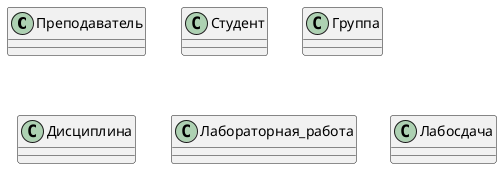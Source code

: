 @startuml test
class Преподаватель
class Студент
class Группа
class Дисциплина
class Лабораторная_работа
class Лабосдача
@enduml